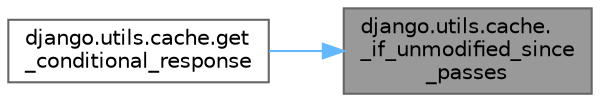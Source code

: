 digraph "django.utils.cache._if_unmodified_since_passes"
{
 // LATEX_PDF_SIZE
  bgcolor="transparent";
  edge [fontname=Helvetica,fontsize=10,labelfontname=Helvetica,labelfontsize=10];
  node [fontname=Helvetica,fontsize=10,shape=box,height=0.2,width=0.4];
  rankdir="RL";
  Node1 [id="Node000001",label="django.utils.cache.\l_if_unmodified_since\l_passes",height=0.2,width=0.4,color="gray40", fillcolor="grey60", style="filled", fontcolor="black",tooltip=" "];
  Node1 -> Node2 [id="edge1_Node000001_Node000002",dir="back",color="steelblue1",style="solid",tooltip=" "];
  Node2 [id="Node000002",label="django.utils.cache.get\l_conditional_response",height=0.2,width=0.4,color="grey40", fillcolor="white", style="filled",URL="$namespacedjango_1_1utils_1_1cache.html#aebd5e17d06f032dc671d30768d4ef5ae",tooltip=" "];
}
